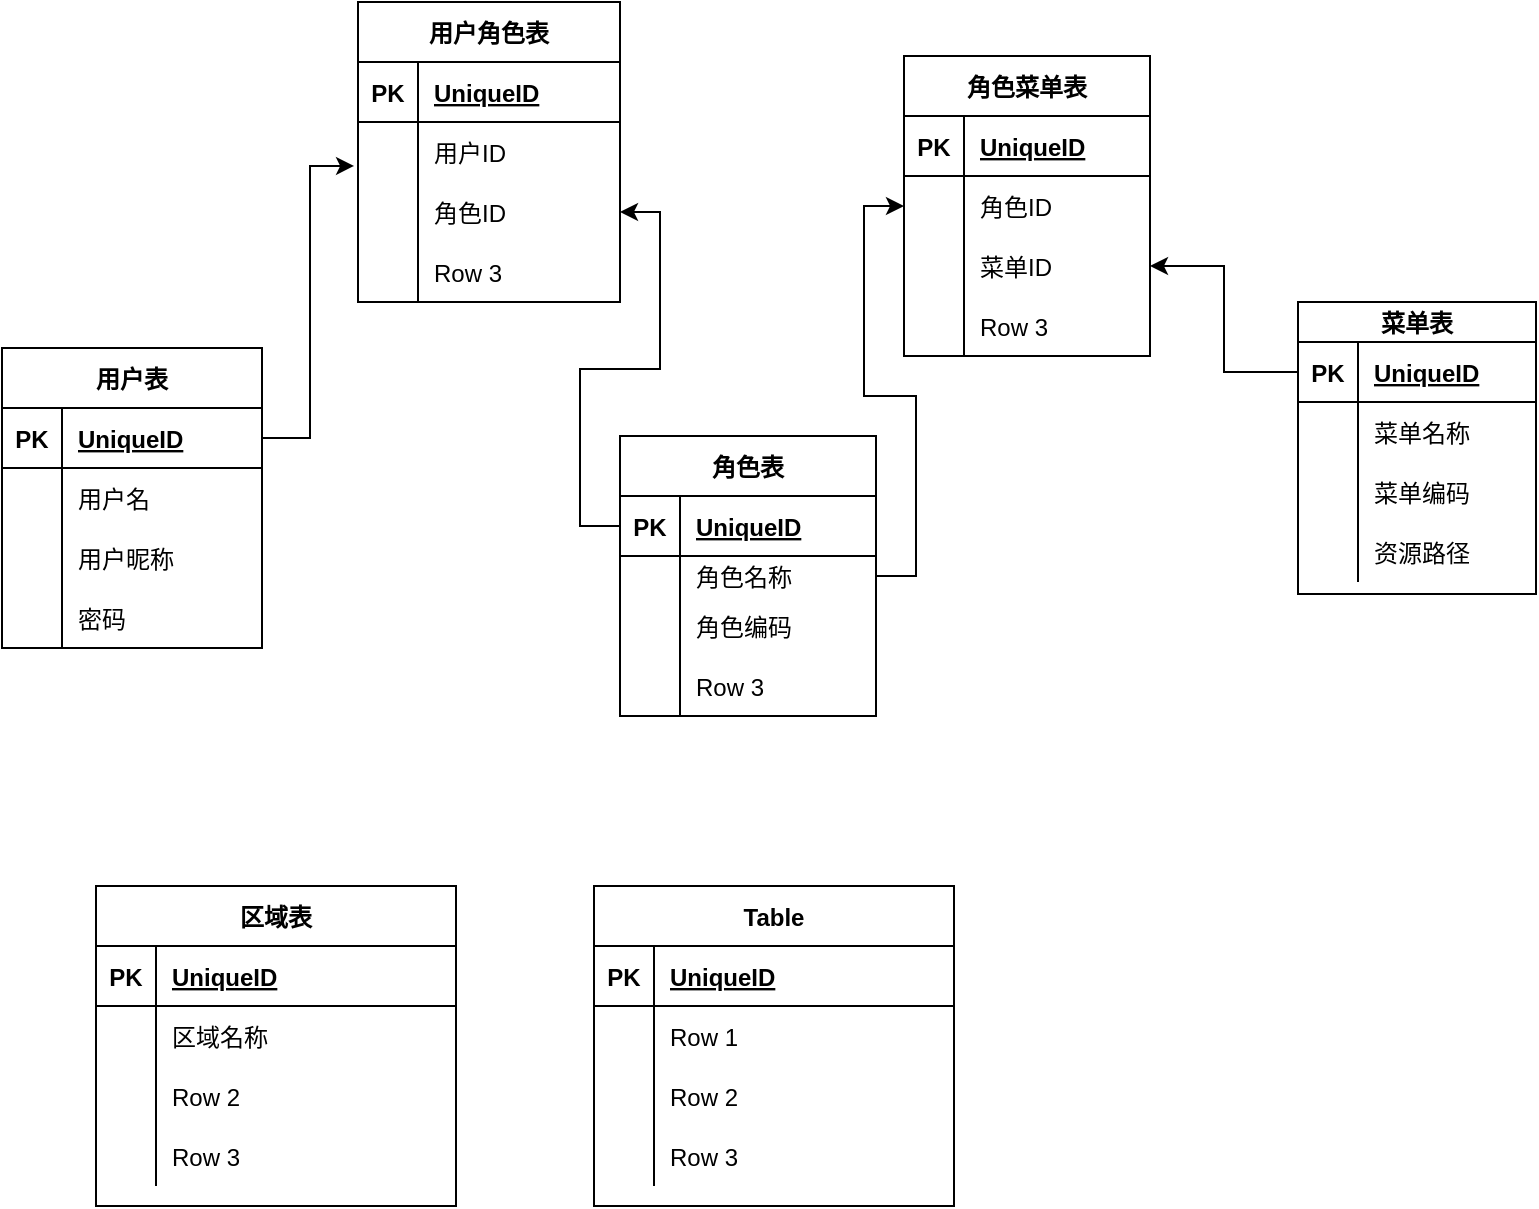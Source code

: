 <mxfile version="20.3.6" type="github"><diagram id="muTHEdJeEeEZlj3Ejdtf" name="NEG协同办公系统数模"><mxGraphModel dx="1422" dy="762" grid="0" gridSize="10" guides="1" tooltips="1" connect="1" arrows="1" fold="1" page="1" pageScale="1" pageWidth="827" pageHeight="1169" math="0" shadow="0"><root><mxCell id="0"/><mxCell id="1" parent="0"/><mxCell id="1t16tO3uuqF2KSlk5Fm9-1" value="用户表" style="shape=table;startSize=30;container=1;collapsible=1;childLayout=tableLayout;fixedRows=1;rowLines=0;fontStyle=1;align=center;resizeLast=1;" vertex="1" parent="1"><mxGeometry x="43" y="195" width="130" height="150" as="geometry"/></mxCell><mxCell id="1t16tO3uuqF2KSlk5Fm9-2" value="" style="shape=tableRow;horizontal=0;startSize=0;swimlaneHead=0;swimlaneBody=0;fillColor=none;collapsible=0;dropTarget=0;points=[[0,0.5],[1,0.5]];portConstraint=eastwest;top=0;left=0;right=0;bottom=1;" vertex="1" parent="1t16tO3uuqF2KSlk5Fm9-1"><mxGeometry y="30" width="130" height="30" as="geometry"/></mxCell><mxCell id="1t16tO3uuqF2KSlk5Fm9-3" value="PK" style="shape=partialRectangle;connectable=0;fillColor=none;top=0;left=0;bottom=0;right=0;fontStyle=1;overflow=hidden;" vertex="1" parent="1t16tO3uuqF2KSlk5Fm9-2"><mxGeometry width="30" height="30" as="geometry"><mxRectangle width="30" height="30" as="alternateBounds"/></mxGeometry></mxCell><mxCell id="1t16tO3uuqF2KSlk5Fm9-4" value="UniqueID" style="shape=partialRectangle;connectable=0;fillColor=none;top=0;left=0;bottom=0;right=0;align=left;spacingLeft=6;fontStyle=5;overflow=hidden;" vertex="1" parent="1t16tO3uuqF2KSlk5Fm9-2"><mxGeometry x="30" width="100" height="30" as="geometry"><mxRectangle width="100" height="30" as="alternateBounds"/></mxGeometry></mxCell><mxCell id="1t16tO3uuqF2KSlk5Fm9-5" value="" style="shape=tableRow;horizontal=0;startSize=0;swimlaneHead=0;swimlaneBody=0;fillColor=none;collapsible=0;dropTarget=0;points=[[0,0.5],[1,0.5]];portConstraint=eastwest;top=0;left=0;right=0;bottom=0;" vertex="1" parent="1t16tO3uuqF2KSlk5Fm9-1"><mxGeometry y="60" width="130" height="30" as="geometry"/></mxCell><mxCell id="1t16tO3uuqF2KSlk5Fm9-6" value="" style="shape=partialRectangle;connectable=0;fillColor=none;top=0;left=0;bottom=0;right=0;editable=1;overflow=hidden;" vertex="1" parent="1t16tO3uuqF2KSlk5Fm9-5"><mxGeometry width="30" height="30" as="geometry"><mxRectangle width="30" height="30" as="alternateBounds"/></mxGeometry></mxCell><mxCell id="1t16tO3uuqF2KSlk5Fm9-7" value="用户名" style="shape=partialRectangle;connectable=0;fillColor=none;top=0;left=0;bottom=0;right=0;align=left;spacingLeft=6;overflow=hidden;" vertex="1" parent="1t16tO3uuqF2KSlk5Fm9-5"><mxGeometry x="30" width="100" height="30" as="geometry"><mxRectangle width="100" height="30" as="alternateBounds"/></mxGeometry></mxCell><mxCell id="1t16tO3uuqF2KSlk5Fm9-8" value="" style="shape=tableRow;horizontal=0;startSize=0;swimlaneHead=0;swimlaneBody=0;fillColor=none;collapsible=0;dropTarget=0;points=[[0,0.5],[1,0.5]];portConstraint=eastwest;top=0;left=0;right=0;bottom=0;" vertex="1" parent="1t16tO3uuqF2KSlk5Fm9-1"><mxGeometry y="90" width="130" height="30" as="geometry"/></mxCell><mxCell id="1t16tO3uuqF2KSlk5Fm9-9" value="" style="shape=partialRectangle;connectable=0;fillColor=none;top=0;left=0;bottom=0;right=0;editable=1;overflow=hidden;" vertex="1" parent="1t16tO3uuqF2KSlk5Fm9-8"><mxGeometry width="30" height="30" as="geometry"><mxRectangle width="30" height="30" as="alternateBounds"/></mxGeometry></mxCell><mxCell id="1t16tO3uuqF2KSlk5Fm9-10" value="用户昵称" style="shape=partialRectangle;connectable=0;fillColor=none;top=0;left=0;bottom=0;right=0;align=left;spacingLeft=6;overflow=hidden;" vertex="1" parent="1t16tO3uuqF2KSlk5Fm9-8"><mxGeometry x="30" width="100" height="30" as="geometry"><mxRectangle width="100" height="30" as="alternateBounds"/></mxGeometry></mxCell><mxCell id="1t16tO3uuqF2KSlk5Fm9-11" value="" style="shape=tableRow;horizontal=0;startSize=0;swimlaneHead=0;swimlaneBody=0;fillColor=none;collapsible=0;dropTarget=0;points=[[0,0.5],[1,0.5]];portConstraint=eastwest;top=0;left=0;right=0;bottom=0;" vertex="1" parent="1t16tO3uuqF2KSlk5Fm9-1"><mxGeometry y="120" width="130" height="30" as="geometry"/></mxCell><mxCell id="1t16tO3uuqF2KSlk5Fm9-12" value="" style="shape=partialRectangle;connectable=0;fillColor=none;top=0;left=0;bottom=0;right=0;editable=1;overflow=hidden;" vertex="1" parent="1t16tO3uuqF2KSlk5Fm9-11"><mxGeometry width="30" height="30" as="geometry"><mxRectangle width="30" height="30" as="alternateBounds"/></mxGeometry></mxCell><mxCell id="1t16tO3uuqF2KSlk5Fm9-13" value="密码" style="shape=partialRectangle;connectable=0;fillColor=none;top=0;left=0;bottom=0;right=0;align=left;spacingLeft=6;overflow=hidden;" vertex="1" parent="1t16tO3uuqF2KSlk5Fm9-11"><mxGeometry x="30" width="100" height="30" as="geometry"><mxRectangle width="100" height="30" as="alternateBounds"/></mxGeometry></mxCell><mxCell id="1t16tO3uuqF2KSlk5Fm9-14" value="角色表" style="shape=table;startSize=30;container=1;collapsible=1;childLayout=tableLayout;fixedRows=1;rowLines=0;fontStyle=1;align=center;resizeLast=1;" vertex="1" parent="1"><mxGeometry x="352" y="239" width="128" height="140" as="geometry"/></mxCell><mxCell id="1t16tO3uuqF2KSlk5Fm9-15" value="" style="shape=tableRow;horizontal=0;startSize=0;swimlaneHead=0;swimlaneBody=0;fillColor=none;collapsible=0;dropTarget=0;points=[[0,0.5],[1,0.5]];portConstraint=eastwest;top=0;left=0;right=0;bottom=1;" vertex="1" parent="1t16tO3uuqF2KSlk5Fm9-14"><mxGeometry y="30" width="128" height="30" as="geometry"/></mxCell><mxCell id="1t16tO3uuqF2KSlk5Fm9-16" value="PK" style="shape=partialRectangle;connectable=0;fillColor=none;top=0;left=0;bottom=0;right=0;fontStyle=1;overflow=hidden;" vertex="1" parent="1t16tO3uuqF2KSlk5Fm9-15"><mxGeometry width="30" height="30" as="geometry"><mxRectangle width="30" height="30" as="alternateBounds"/></mxGeometry></mxCell><mxCell id="1t16tO3uuqF2KSlk5Fm9-17" value="UniqueID" style="shape=partialRectangle;connectable=0;fillColor=none;top=0;left=0;bottom=0;right=0;align=left;spacingLeft=6;fontStyle=5;overflow=hidden;" vertex="1" parent="1t16tO3uuqF2KSlk5Fm9-15"><mxGeometry x="30" width="98" height="30" as="geometry"><mxRectangle width="98" height="30" as="alternateBounds"/></mxGeometry></mxCell><mxCell id="1t16tO3uuqF2KSlk5Fm9-18" value="" style="shape=tableRow;horizontal=0;startSize=0;swimlaneHead=0;swimlaneBody=0;fillColor=none;collapsible=0;dropTarget=0;points=[[0,0.5],[1,0.5]];portConstraint=eastwest;top=0;left=0;right=0;bottom=0;" vertex="1" parent="1t16tO3uuqF2KSlk5Fm9-14"><mxGeometry y="60" width="128" height="20" as="geometry"/></mxCell><mxCell id="1t16tO3uuqF2KSlk5Fm9-19" value="" style="shape=partialRectangle;connectable=0;fillColor=none;top=0;left=0;bottom=0;right=0;editable=1;overflow=hidden;" vertex="1" parent="1t16tO3uuqF2KSlk5Fm9-18"><mxGeometry width="30" height="20" as="geometry"><mxRectangle width="30" height="20" as="alternateBounds"/></mxGeometry></mxCell><mxCell id="1t16tO3uuqF2KSlk5Fm9-20" value="角色名称" style="shape=partialRectangle;connectable=0;fillColor=none;top=0;left=0;bottom=0;right=0;align=left;spacingLeft=6;overflow=hidden;" vertex="1" parent="1t16tO3uuqF2KSlk5Fm9-18"><mxGeometry x="30" width="98" height="20" as="geometry"><mxRectangle width="98" height="20" as="alternateBounds"/></mxGeometry></mxCell><mxCell id="1t16tO3uuqF2KSlk5Fm9-21" value="" style="shape=tableRow;horizontal=0;startSize=0;swimlaneHead=0;swimlaneBody=0;fillColor=none;collapsible=0;dropTarget=0;points=[[0,0.5],[1,0.5]];portConstraint=eastwest;top=0;left=0;right=0;bottom=0;" vertex="1" parent="1t16tO3uuqF2KSlk5Fm9-14"><mxGeometry y="80" width="128" height="30" as="geometry"/></mxCell><mxCell id="1t16tO3uuqF2KSlk5Fm9-22" value="" style="shape=partialRectangle;connectable=0;fillColor=none;top=0;left=0;bottom=0;right=0;editable=1;overflow=hidden;" vertex="1" parent="1t16tO3uuqF2KSlk5Fm9-21"><mxGeometry width="30" height="30" as="geometry"><mxRectangle width="30" height="30" as="alternateBounds"/></mxGeometry></mxCell><mxCell id="1t16tO3uuqF2KSlk5Fm9-23" value="角色编码" style="shape=partialRectangle;connectable=0;fillColor=none;top=0;left=0;bottom=0;right=0;align=left;spacingLeft=6;overflow=hidden;" vertex="1" parent="1t16tO3uuqF2KSlk5Fm9-21"><mxGeometry x="30" width="98" height="30" as="geometry"><mxRectangle width="98" height="30" as="alternateBounds"/></mxGeometry></mxCell><mxCell id="1t16tO3uuqF2KSlk5Fm9-24" value="" style="shape=tableRow;horizontal=0;startSize=0;swimlaneHead=0;swimlaneBody=0;fillColor=none;collapsible=0;dropTarget=0;points=[[0,0.5],[1,0.5]];portConstraint=eastwest;top=0;left=0;right=0;bottom=0;" vertex="1" parent="1t16tO3uuqF2KSlk5Fm9-14"><mxGeometry y="110" width="128" height="30" as="geometry"/></mxCell><mxCell id="1t16tO3uuqF2KSlk5Fm9-25" value="" style="shape=partialRectangle;connectable=0;fillColor=none;top=0;left=0;bottom=0;right=0;editable=1;overflow=hidden;" vertex="1" parent="1t16tO3uuqF2KSlk5Fm9-24"><mxGeometry width="30" height="30" as="geometry"><mxRectangle width="30" height="30" as="alternateBounds"/></mxGeometry></mxCell><mxCell id="1t16tO3uuqF2KSlk5Fm9-26" value="Row 3" style="shape=partialRectangle;connectable=0;fillColor=none;top=0;left=0;bottom=0;right=0;align=left;spacingLeft=6;overflow=hidden;" vertex="1" parent="1t16tO3uuqF2KSlk5Fm9-24"><mxGeometry x="30" width="98" height="30" as="geometry"><mxRectangle width="98" height="30" as="alternateBounds"/></mxGeometry></mxCell><mxCell id="1t16tO3uuqF2KSlk5Fm9-27" value="菜单表" style="shape=table;startSize=20;container=1;collapsible=1;childLayout=tableLayout;fixedRows=1;rowLines=0;fontStyle=1;align=center;resizeLast=1;" vertex="1" parent="1"><mxGeometry x="691" y="172" width="119" height="146" as="geometry"/></mxCell><mxCell id="1t16tO3uuqF2KSlk5Fm9-28" value="" style="shape=tableRow;horizontal=0;startSize=0;swimlaneHead=0;swimlaneBody=0;fillColor=none;collapsible=0;dropTarget=0;points=[[0,0.5],[1,0.5]];portConstraint=eastwest;top=0;left=0;right=0;bottom=1;" vertex="1" parent="1t16tO3uuqF2KSlk5Fm9-27"><mxGeometry y="20" width="119" height="30" as="geometry"/></mxCell><mxCell id="1t16tO3uuqF2KSlk5Fm9-29" value="PK" style="shape=partialRectangle;connectable=0;fillColor=none;top=0;left=0;bottom=0;right=0;fontStyle=1;overflow=hidden;" vertex="1" parent="1t16tO3uuqF2KSlk5Fm9-28"><mxGeometry width="30" height="30" as="geometry"><mxRectangle width="30" height="30" as="alternateBounds"/></mxGeometry></mxCell><mxCell id="1t16tO3uuqF2KSlk5Fm9-30" value="UniqueID" style="shape=partialRectangle;connectable=0;fillColor=none;top=0;left=0;bottom=0;right=0;align=left;spacingLeft=6;fontStyle=5;overflow=hidden;" vertex="1" parent="1t16tO3uuqF2KSlk5Fm9-28"><mxGeometry x="30" width="89" height="30" as="geometry"><mxRectangle width="89" height="30" as="alternateBounds"/></mxGeometry></mxCell><mxCell id="1t16tO3uuqF2KSlk5Fm9-31" value="" style="shape=tableRow;horizontal=0;startSize=0;swimlaneHead=0;swimlaneBody=0;fillColor=none;collapsible=0;dropTarget=0;points=[[0,0.5],[1,0.5]];portConstraint=eastwest;top=0;left=0;right=0;bottom=0;" vertex="1" parent="1t16tO3uuqF2KSlk5Fm9-27"><mxGeometry y="50" width="119" height="30" as="geometry"/></mxCell><mxCell id="1t16tO3uuqF2KSlk5Fm9-32" value="" style="shape=partialRectangle;connectable=0;fillColor=none;top=0;left=0;bottom=0;right=0;editable=1;overflow=hidden;" vertex="1" parent="1t16tO3uuqF2KSlk5Fm9-31"><mxGeometry width="30" height="30" as="geometry"><mxRectangle width="30" height="30" as="alternateBounds"/></mxGeometry></mxCell><mxCell id="1t16tO3uuqF2KSlk5Fm9-33" value="菜单名称" style="shape=partialRectangle;connectable=0;fillColor=none;top=0;left=0;bottom=0;right=0;align=left;spacingLeft=6;overflow=hidden;" vertex="1" parent="1t16tO3uuqF2KSlk5Fm9-31"><mxGeometry x="30" width="89" height="30" as="geometry"><mxRectangle width="89" height="30" as="alternateBounds"/></mxGeometry></mxCell><mxCell id="1t16tO3uuqF2KSlk5Fm9-34" value="" style="shape=tableRow;horizontal=0;startSize=0;swimlaneHead=0;swimlaneBody=0;fillColor=none;collapsible=0;dropTarget=0;points=[[0,0.5],[1,0.5]];portConstraint=eastwest;top=0;left=0;right=0;bottom=0;" vertex="1" parent="1t16tO3uuqF2KSlk5Fm9-27"><mxGeometry y="80" width="119" height="30" as="geometry"/></mxCell><mxCell id="1t16tO3uuqF2KSlk5Fm9-35" value="" style="shape=partialRectangle;connectable=0;fillColor=none;top=0;left=0;bottom=0;right=0;editable=1;overflow=hidden;" vertex="1" parent="1t16tO3uuqF2KSlk5Fm9-34"><mxGeometry width="30" height="30" as="geometry"><mxRectangle width="30" height="30" as="alternateBounds"/></mxGeometry></mxCell><mxCell id="1t16tO3uuqF2KSlk5Fm9-36" value="菜单编码" style="shape=partialRectangle;connectable=0;fillColor=none;top=0;left=0;bottom=0;right=0;align=left;spacingLeft=6;overflow=hidden;" vertex="1" parent="1t16tO3uuqF2KSlk5Fm9-34"><mxGeometry x="30" width="89" height="30" as="geometry"><mxRectangle width="89" height="30" as="alternateBounds"/></mxGeometry></mxCell><mxCell id="1t16tO3uuqF2KSlk5Fm9-37" value="" style="shape=tableRow;horizontal=0;startSize=0;swimlaneHead=0;swimlaneBody=0;fillColor=none;collapsible=0;dropTarget=0;points=[[0,0.5],[1,0.5]];portConstraint=eastwest;top=0;left=0;right=0;bottom=0;" vertex="1" parent="1t16tO3uuqF2KSlk5Fm9-27"><mxGeometry y="110" width="119" height="30" as="geometry"/></mxCell><mxCell id="1t16tO3uuqF2KSlk5Fm9-38" value="" style="shape=partialRectangle;connectable=0;fillColor=none;top=0;left=0;bottom=0;right=0;editable=1;overflow=hidden;" vertex="1" parent="1t16tO3uuqF2KSlk5Fm9-37"><mxGeometry width="30" height="30" as="geometry"><mxRectangle width="30" height="30" as="alternateBounds"/></mxGeometry></mxCell><mxCell id="1t16tO3uuqF2KSlk5Fm9-39" value="资源路径" style="shape=partialRectangle;connectable=0;fillColor=none;top=0;left=0;bottom=0;right=0;align=left;spacingLeft=6;overflow=hidden;" vertex="1" parent="1t16tO3uuqF2KSlk5Fm9-37"><mxGeometry x="30" width="89" height="30" as="geometry"><mxRectangle width="89" height="30" as="alternateBounds"/></mxGeometry></mxCell><mxCell id="1t16tO3uuqF2KSlk5Fm9-40" value="用户角色表" style="shape=table;startSize=30;container=1;collapsible=1;childLayout=tableLayout;fixedRows=1;rowLines=0;fontStyle=1;align=center;resizeLast=1;" vertex="1" parent="1"><mxGeometry x="221" y="22" width="131" height="150" as="geometry"/></mxCell><mxCell id="1t16tO3uuqF2KSlk5Fm9-41" value="" style="shape=tableRow;horizontal=0;startSize=0;swimlaneHead=0;swimlaneBody=0;fillColor=none;collapsible=0;dropTarget=0;points=[[0,0.5],[1,0.5]];portConstraint=eastwest;top=0;left=0;right=0;bottom=1;" vertex="1" parent="1t16tO3uuqF2KSlk5Fm9-40"><mxGeometry y="30" width="131" height="30" as="geometry"/></mxCell><mxCell id="1t16tO3uuqF2KSlk5Fm9-42" value="PK" style="shape=partialRectangle;connectable=0;fillColor=none;top=0;left=0;bottom=0;right=0;fontStyle=1;overflow=hidden;" vertex="1" parent="1t16tO3uuqF2KSlk5Fm9-41"><mxGeometry width="30" height="30" as="geometry"><mxRectangle width="30" height="30" as="alternateBounds"/></mxGeometry></mxCell><mxCell id="1t16tO3uuqF2KSlk5Fm9-43" value="UniqueID" style="shape=partialRectangle;connectable=0;fillColor=none;top=0;left=0;bottom=0;right=0;align=left;spacingLeft=6;fontStyle=5;overflow=hidden;" vertex="1" parent="1t16tO3uuqF2KSlk5Fm9-41"><mxGeometry x="30" width="101" height="30" as="geometry"><mxRectangle width="101" height="30" as="alternateBounds"/></mxGeometry></mxCell><mxCell id="1t16tO3uuqF2KSlk5Fm9-44" value="" style="shape=tableRow;horizontal=0;startSize=0;swimlaneHead=0;swimlaneBody=0;fillColor=none;collapsible=0;dropTarget=0;points=[[0,0.5],[1,0.5]];portConstraint=eastwest;top=0;left=0;right=0;bottom=0;" vertex="1" parent="1t16tO3uuqF2KSlk5Fm9-40"><mxGeometry y="60" width="131" height="30" as="geometry"/></mxCell><mxCell id="1t16tO3uuqF2KSlk5Fm9-45" value="" style="shape=partialRectangle;connectable=0;fillColor=none;top=0;left=0;bottom=0;right=0;editable=1;overflow=hidden;" vertex="1" parent="1t16tO3uuqF2KSlk5Fm9-44"><mxGeometry width="30" height="30" as="geometry"><mxRectangle width="30" height="30" as="alternateBounds"/></mxGeometry></mxCell><mxCell id="1t16tO3uuqF2KSlk5Fm9-46" value="用户ID" style="shape=partialRectangle;connectable=0;fillColor=none;top=0;left=0;bottom=0;right=0;align=left;spacingLeft=6;overflow=hidden;" vertex="1" parent="1t16tO3uuqF2KSlk5Fm9-44"><mxGeometry x="30" width="101" height="30" as="geometry"><mxRectangle width="101" height="30" as="alternateBounds"/></mxGeometry></mxCell><mxCell id="1t16tO3uuqF2KSlk5Fm9-47" value="" style="shape=tableRow;horizontal=0;startSize=0;swimlaneHead=0;swimlaneBody=0;fillColor=none;collapsible=0;dropTarget=0;points=[[0,0.5],[1,0.5]];portConstraint=eastwest;top=0;left=0;right=0;bottom=0;" vertex="1" parent="1t16tO3uuqF2KSlk5Fm9-40"><mxGeometry y="90" width="131" height="30" as="geometry"/></mxCell><mxCell id="1t16tO3uuqF2KSlk5Fm9-48" value="" style="shape=partialRectangle;connectable=0;fillColor=none;top=0;left=0;bottom=0;right=0;editable=1;overflow=hidden;" vertex="1" parent="1t16tO3uuqF2KSlk5Fm9-47"><mxGeometry width="30" height="30" as="geometry"><mxRectangle width="30" height="30" as="alternateBounds"/></mxGeometry></mxCell><mxCell id="1t16tO3uuqF2KSlk5Fm9-49" value="角色ID" style="shape=partialRectangle;connectable=0;fillColor=none;top=0;left=0;bottom=0;right=0;align=left;spacingLeft=6;overflow=hidden;" vertex="1" parent="1t16tO3uuqF2KSlk5Fm9-47"><mxGeometry x="30" width="101" height="30" as="geometry"><mxRectangle width="101" height="30" as="alternateBounds"/></mxGeometry></mxCell><mxCell id="1t16tO3uuqF2KSlk5Fm9-50" value="" style="shape=tableRow;horizontal=0;startSize=0;swimlaneHead=0;swimlaneBody=0;fillColor=none;collapsible=0;dropTarget=0;points=[[0,0.5],[1,0.5]];portConstraint=eastwest;top=0;left=0;right=0;bottom=0;" vertex="1" parent="1t16tO3uuqF2KSlk5Fm9-40"><mxGeometry y="120" width="131" height="30" as="geometry"/></mxCell><mxCell id="1t16tO3uuqF2KSlk5Fm9-51" value="" style="shape=partialRectangle;connectable=0;fillColor=none;top=0;left=0;bottom=0;right=0;editable=1;overflow=hidden;" vertex="1" parent="1t16tO3uuqF2KSlk5Fm9-50"><mxGeometry width="30" height="30" as="geometry"><mxRectangle width="30" height="30" as="alternateBounds"/></mxGeometry></mxCell><mxCell id="1t16tO3uuqF2KSlk5Fm9-52" value="Row 3" style="shape=partialRectangle;connectable=0;fillColor=none;top=0;left=0;bottom=0;right=0;align=left;spacingLeft=6;overflow=hidden;" vertex="1" parent="1t16tO3uuqF2KSlk5Fm9-50"><mxGeometry x="30" width="101" height="30" as="geometry"><mxRectangle width="101" height="30" as="alternateBounds"/></mxGeometry></mxCell><mxCell id="1t16tO3uuqF2KSlk5Fm9-53" value="角色菜单表" style="shape=table;startSize=30;container=1;collapsible=1;childLayout=tableLayout;fixedRows=1;rowLines=0;fontStyle=1;align=center;resizeLast=1;" vertex="1" parent="1"><mxGeometry x="494" y="49" width="123" height="150" as="geometry"/></mxCell><mxCell id="1t16tO3uuqF2KSlk5Fm9-54" value="" style="shape=tableRow;horizontal=0;startSize=0;swimlaneHead=0;swimlaneBody=0;fillColor=none;collapsible=0;dropTarget=0;points=[[0,0.5],[1,0.5]];portConstraint=eastwest;top=0;left=0;right=0;bottom=1;" vertex="1" parent="1t16tO3uuqF2KSlk5Fm9-53"><mxGeometry y="30" width="123" height="30" as="geometry"/></mxCell><mxCell id="1t16tO3uuqF2KSlk5Fm9-55" value="PK" style="shape=partialRectangle;connectable=0;fillColor=none;top=0;left=0;bottom=0;right=0;fontStyle=1;overflow=hidden;" vertex="1" parent="1t16tO3uuqF2KSlk5Fm9-54"><mxGeometry width="30" height="30" as="geometry"><mxRectangle width="30" height="30" as="alternateBounds"/></mxGeometry></mxCell><mxCell id="1t16tO3uuqF2KSlk5Fm9-56" value="UniqueID" style="shape=partialRectangle;connectable=0;fillColor=none;top=0;left=0;bottom=0;right=0;align=left;spacingLeft=6;fontStyle=5;overflow=hidden;" vertex="1" parent="1t16tO3uuqF2KSlk5Fm9-54"><mxGeometry x="30" width="93" height="30" as="geometry"><mxRectangle width="93" height="30" as="alternateBounds"/></mxGeometry></mxCell><mxCell id="1t16tO3uuqF2KSlk5Fm9-57" value="" style="shape=tableRow;horizontal=0;startSize=0;swimlaneHead=0;swimlaneBody=0;fillColor=none;collapsible=0;dropTarget=0;points=[[0,0.5],[1,0.5]];portConstraint=eastwest;top=0;left=0;right=0;bottom=0;" vertex="1" parent="1t16tO3uuqF2KSlk5Fm9-53"><mxGeometry y="60" width="123" height="30" as="geometry"/></mxCell><mxCell id="1t16tO3uuqF2KSlk5Fm9-58" value="" style="shape=partialRectangle;connectable=0;fillColor=none;top=0;left=0;bottom=0;right=0;editable=1;overflow=hidden;" vertex="1" parent="1t16tO3uuqF2KSlk5Fm9-57"><mxGeometry width="30" height="30" as="geometry"><mxRectangle width="30" height="30" as="alternateBounds"/></mxGeometry></mxCell><mxCell id="1t16tO3uuqF2KSlk5Fm9-59" value="角色ID" style="shape=partialRectangle;connectable=0;fillColor=none;top=0;left=0;bottom=0;right=0;align=left;spacingLeft=6;overflow=hidden;" vertex="1" parent="1t16tO3uuqF2KSlk5Fm9-57"><mxGeometry x="30" width="93" height="30" as="geometry"><mxRectangle width="93" height="30" as="alternateBounds"/></mxGeometry></mxCell><mxCell id="1t16tO3uuqF2KSlk5Fm9-60" value="" style="shape=tableRow;horizontal=0;startSize=0;swimlaneHead=0;swimlaneBody=0;fillColor=none;collapsible=0;dropTarget=0;points=[[0,0.5],[1,0.5]];portConstraint=eastwest;top=0;left=0;right=0;bottom=0;" vertex="1" parent="1t16tO3uuqF2KSlk5Fm9-53"><mxGeometry y="90" width="123" height="30" as="geometry"/></mxCell><mxCell id="1t16tO3uuqF2KSlk5Fm9-61" value="" style="shape=partialRectangle;connectable=0;fillColor=none;top=0;left=0;bottom=0;right=0;editable=1;overflow=hidden;" vertex="1" parent="1t16tO3uuqF2KSlk5Fm9-60"><mxGeometry width="30" height="30" as="geometry"><mxRectangle width="30" height="30" as="alternateBounds"/></mxGeometry></mxCell><mxCell id="1t16tO3uuqF2KSlk5Fm9-62" value="菜单ID" style="shape=partialRectangle;connectable=0;fillColor=none;top=0;left=0;bottom=0;right=0;align=left;spacingLeft=6;overflow=hidden;" vertex="1" parent="1t16tO3uuqF2KSlk5Fm9-60"><mxGeometry x="30" width="93" height="30" as="geometry"><mxRectangle width="93" height="30" as="alternateBounds"/></mxGeometry></mxCell><mxCell id="1t16tO3uuqF2KSlk5Fm9-63" value="" style="shape=tableRow;horizontal=0;startSize=0;swimlaneHead=0;swimlaneBody=0;fillColor=none;collapsible=0;dropTarget=0;points=[[0,0.5],[1,0.5]];portConstraint=eastwest;top=0;left=0;right=0;bottom=0;" vertex="1" parent="1t16tO3uuqF2KSlk5Fm9-53"><mxGeometry y="120" width="123" height="30" as="geometry"/></mxCell><mxCell id="1t16tO3uuqF2KSlk5Fm9-64" value="" style="shape=partialRectangle;connectable=0;fillColor=none;top=0;left=0;bottom=0;right=0;editable=1;overflow=hidden;" vertex="1" parent="1t16tO3uuqF2KSlk5Fm9-63"><mxGeometry width="30" height="30" as="geometry"><mxRectangle width="30" height="30" as="alternateBounds"/></mxGeometry></mxCell><mxCell id="1t16tO3uuqF2KSlk5Fm9-65" value="Row 3" style="shape=partialRectangle;connectable=0;fillColor=none;top=0;left=0;bottom=0;right=0;align=left;spacingLeft=6;overflow=hidden;" vertex="1" parent="1t16tO3uuqF2KSlk5Fm9-63"><mxGeometry x="30" width="93" height="30" as="geometry"><mxRectangle width="93" height="30" as="alternateBounds"/></mxGeometry></mxCell><mxCell id="1t16tO3uuqF2KSlk5Fm9-66" style="edgeStyle=orthogonalEdgeStyle;rounded=0;orthogonalLoop=1;jettySize=auto;html=1;entryX=-0.015;entryY=0.733;entryDx=0;entryDy=0;entryPerimeter=0;" edge="1" parent="1" source="1t16tO3uuqF2KSlk5Fm9-2" target="1t16tO3uuqF2KSlk5Fm9-44"><mxGeometry relative="1" as="geometry"/></mxCell><mxCell id="1t16tO3uuqF2KSlk5Fm9-67" style="edgeStyle=orthogonalEdgeStyle;rounded=0;orthogonalLoop=1;jettySize=auto;html=1;" edge="1" parent="1" source="1t16tO3uuqF2KSlk5Fm9-15" target="1t16tO3uuqF2KSlk5Fm9-47"><mxGeometry relative="1" as="geometry"/></mxCell><mxCell id="1t16tO3uuqF2KSlk5Fm9-68" style="edgeStyle=orthogonalEdgeStyle;rounded=0;orthogonalLoop=1;jettySize=auto;html=1;entryX=0;entryY=0.5;entryDx=0;entryDy=0;" edge="1" parent="1" source="1t16tO3uuqF2KSlk5Fm9-18" target="1t16tO3uuqF2KSlk5Fm9-57"><mxGeometry relative="1" as="geometry"/></mxCell><mxCell id="1t16tO3uuqF2KSlk5Fm9-69" style="edgeStyle=orthogonalEdgeStyle;rounded=0;orthogonalLoop=1;jettySize=auto;html=1;entryX=1;entryY=0.5;entryDx=0;entryDy=0;" edge="1" parent="1" source="1t16tO3uuqF2KSlk5Fm9-28" target="1t16tO3uuqF2KSlk5Fm9-60"><mxGeometry relative="1" as="geometry"/></mxCell><mxCell id="1t16tO3uuqF2KSlk5Fm9-70" value="区域表" style="shape=table;startSize=30;container=1;collapsible=1;childLayout=tableLayout;fixedRows=1;rowLines=0;fontStyle=1;align=center;resizeLast=1;" vertex="1" parent="1"><mxGeometry x="90" y="464" width="180" height="160" as="geometry"/></mxCell><mxCell id="1t16tO3uuqF2KSlk5Fm9-71" value="" style="shape=tableRow;horizontal=0;startSize=0;swimlaneHead=0;swimlaneBody=0;fillColor=none;collapsible=0;dropTarget=0;points=[[0,0.5],[1,0.5]];portConstraint=eastwest;top=0;left=0;right=0;bottom=1;" vertex="1" parent="1t16tO3uuqF2KSlk5Fm9-70"><mxGeometry y="30" width="180" height="30" as="geometry"/></mxCell><mxCell id="1t16tO3uuqF2KSlk5Fm9-72" value="PK" style="shape=partialRectangle;connectable=0;fillColor=none;top=0;left=0;bottom=0;right=0;fontStyle=1;overflow=hidden;" vertex="1" parent="1t16tO3uuqF2KSlk5Fm9-71"><mxGeometry width="30" height="30" as="geometry"><mxRectangle width="30" height="30" as="alternateBounds"/></mxGeometry></mxCell><mxCell id="1t16tO3uuqF2KSlk5Fm9-73" value="UniqueID" style="shape=partialRectangle;connectable=0;fillColor=none;top=0;left=0;bottom=0;right=0;align=left;spacingLeft=6;fontStyle=5;overflow=hidden;" vertex="1" parent="1t16tO3uuqF2KSlk5Fm9-71"><mxGeometry x="30" width="150" height="30" as="geometry"><mxRectangle width="150" height="30" as="alternateBounds"/></mxGeometry></mxCell><mxCell id="1t16tO3uuqF2KSlk5Fm9-74" value="" style="shape=tableRow;horizontal=0;startSize=0;swimlaneHead=0;swimlaneBody=0;fillColor=none;collapsible=0;dropTarget=0;points=[[0,0.5],[1,0.5]];portConstraint=eastwest;top=0;left=0;right=0;bottom=0;" vertex="1" parent="1t16tO3uuqF2KSlk5Fm9-70"><mxGeometry y="60" width="180" height="30" as="geometry"/></mxCell><mxCell id="1t16tO3uuqF2KSlk5Fm9-75" value="" style="shape=partialRectangle;connectable=0;fillColor=none;top=0;left=0;bottom=0;right=0;editable=1;overflow=hidden;" vertex="1" parent="1t16tO3uuqF2KSlk5Fm9-74"><mxGeometry width="30" height="30" as="geometry"><mxRectangle width="30" height="30" as="alternateBounds"/></mxGeometry></mxCell><mxCell id="1t16tO3uuqF2KSlk5Fm9-76" value="区域名称" style="shape=partialRectangle;connectable=0;fillColor=none;top=0;left=0;bottom=0;right=0;align=left;spacingLeft=6;overflow=hidden;" vertex="1" parent="1t16tO3uuqF2KSlk5Fm9-74"><mxGeometry x="30" width="150" height="30" as="geometry"><mxRectangle width="150" height="30" as="alternateBounds"/></mxGeometry></mxCell><mxCell id="1t16tO3uuqF2KSlk5Fm9-77" value="" style="shape=tableRow;horizontal=0;startSize=0;swimlaneHead=0;swimlaneBody=0;fillColor=none;collapsible=0;dropTarget=0;points=[[0,0.5],[1,0.5]];portConstraint=eastwest;top=0;left=0;right=0;bottom=0;" vertex="1" parent="1t16tO3uuqF2KSlk5Fm9-70"><mxGeometry y="90" width="180" height="30" as="geometry"/></mxCell><mxCell id="1t16tO3uuqF2KSlk5Fm9-78" value="" style="shape=partialRectangle;connectable=0;fillColor=none;top=0;left=0;bottom=0;right=0;editable=1;overflow=hidden;" vertex="1" parent="1t16tO3uuqF2KSlk5Fm9-77"><mxGeometry width="30" height="30" as="geometry"><mxRectangle width="30" height="30" as="alternateBounds"/></mxGeometry></mxCell><mxCell id="1t16tO3uuqF2KSlk5Fm9-79" value="Row 2" style="shape=partialRectangle;connectable=0;fillColor=none;top=0;left=0;bottom=0;right=0;align=left;spacingLeft=6;overflow=hidden;" vertex="1" parent="1t16tO3uuqF2KSlk5Fm9-77"><mxGeometry x="30" width="150" height="30" as="geometry"><mxRectangle width="150" height="30" as="alternateBounds"/></mxGeometry></mxCell><mxCell id="1t16tO3uuqF2KSlk5Fm9-80" value="" style="shape=tableRow;horizontal=0;startSize=0;swimlaneHead=0;swimlaneBody=0;fillColor=none;collapsible=0;dropTarget=0;points=[[0,0.5],[1,0.5]];portConstraint=eastwest;top=0;left=0;right=0;bottom=0;" vertex="1" parent="1t16tO3uuqF2KSlk5Fm9-70"><mxGeometry y="120" width="180" height="30" as="geometry"/></mxCell><mxCell id="1t16tO3uuqF2KSlk5Fm9-81" value="" style="shape=partialRectangle;connectable=0;fillColor=none;top=0;left=0;bottom=0;right=0;editable=1;overflow=hidden;" vertex="1" parent="1t16tO3uuqF2KSlk5Fm9-80"><mxGeometry width="30" height="30" as="geometry"><mxRectangle width="30" height="30" as="alternateBounds"/></mxGeometry></mxCell><mxCell id="1t16tO3uuqF2KSlk5Fm9-82" value="Row 3" style="shape=partialRectangle;connectable=0;fillColor=none;top=0;left=0;bottom=0;right=0;align=left;spacingLeft=6;overflow=hidden;" vertex="1" parent="1t16tO3uuqF2KSlk5Fm9-80"><mxGeometry x="30" width="150" height="30" as="geometry"><mxRectangle width="150" height="30" as="alternateBounds"/></mxGeometry></mxCell><mxCell id="1t16tO3uuqF2KSlk5Fm9-83" value="Table" style="shape=table;startSize=30;container=1;collapsible=1;childLayout=tableLayout;fixedRows=1;rowLines=0;fontStyle=1;align=center;resizeLast=1;" vertex="1" parent="1"><mxGeometry x="339" y="464" width="180" height="160" as="geometry"/></mxCell><mxCell id="1t16tO3uuqF2KSlk5Fm9-84" value="" style="shape=tableRow;horizontal=0;startSize=0;swimlaneHead=0;swimlaneBody=0;fillColor=none;collapsible=0;dropTarget=0;points=[[0,0.5],[1,0.5]];portConstraint=eastwest;top=0;left=0;right=0;bottom=1;" vertex="1" parent="1t16tO3uuqF2KSlk5Fm9-83"><mxGeometry y="30" width="180" height="30" as="geometry"/></mxCell><mxCell id="1t16tO3uuqF2KSlk5Fm9-85" value="PK" style="shape=partialRectangle;connectable=0;fillColor=none;top=0;left=0;bottom=0;right=0;fontStyle=1;overflow=hidden;" vertex="1" parent="1t16tO3uuqF2KSlk5Fm9-84"><mxGeometry width="30" height="30" as="geometry"><mxRectangle width="30" height="30" as="alternateBounds"/></mxGeometry></mxCell><mxCell id="1t16tO3uuqF2KSlk5Fm9-86" value="UniqueID" style="shape=partialRectangle;connectable=0;fillColor=none;top=0;left=0;bottom=0;right=0;align=left;spacingLeft=6;fontStyle=5;overflow=hidden;" vertex="1" parent="1t16tO3uuqF2KSlk5Fm9-84"><mxGeometry x="30" width="150" height="30" as="geometry"><mxRectangle width="150" height="30" as="alternateBounds"/></mxGeometry></mxCell><mxCell id="1t16tO3uuqF2KSlk5Fm9-87" value="" style="shape=tableRow;horizontal=0;startSize=0;swimlaneHead=0;swimlaneBody=0;fillColor=none;collapsible=0;dropTarget=0;points=[[0,0.5],[1,0.5]];portConstraint=eastwest;top=0;left=0;right=0;bottom=0;" vertex="1" parent="1t16tO3uuqF2KSlk5Fm9-83"><mxGeometry y="60" width="180" height="30" as="geometry"/></mxCell><mxCell id="1t16tO3uuqF2KSlk5Fm9-88" value="" style="shape=partialRectangle;connectable=0;fillColor=none;top=0;left=0;bottom=0;right=0;editable=1;overflow=hidden;" vertex="1" parent="1t16tO3uuqF2KSlk5Fm9-87"><mxGeometry width="30" height="30" as="geometry"><mxRectangle width="30" height="30" as="alternateBounds"/></mxGeometry></mxCell><mxCell id="1t16tO3uuqF2KSlk5Fm9-89" value="Row 1" style="shape=partialRectangle;connectable=0;fillColor=none;top=0;left=0;bottom=0;right=0;align=left;spacingLeft=6;overflow=hidden;" vertex="1" parent="1t16tO3uuqF2KSlk5Fm9-87"><mxGeometry x="30" width="150" height="30" as="geometry"><mxRectangle width="150" height="30" as="alternateBounds"/></mxGeometry></mxCell><mxCell id="1t16tO3uuqF2KSlk5Fm9-90" value="" style="shape=tableRow;horizontal=0;startSize=0;swimlaneHead=0;swimlaneBody=0;fillColor=none;collapsible=0;dropTarget=0;points=[[0,0.5],[1,0.5]];portConstraint=eastwest;top=0;left=0;right=0;bottom=0;" vertex="1" parent="1t16tO3uuqF2KSlk5Fm9-83"><mxGeometry y="90" width="180" height="30" as="geometry"/></mxCell><mxCell id="1t16tO3uuqF2KSlk5Fm9-91" value="" style="shape=partialRectangle;connectable=0;fillColor=none;top=0;left=0;bottom=0;right=0;editable=1;overflow=hidden;" vertex="1" parent="1t16tO3uuqF2KSlk5Fm9-90"><mxGeometry width="30" height="30" as="geometry"><mxRectangle width="30" height="30" as="alternateBounds"/></mxGeometry></mxCell><mxCell id="1t16tO3uuqF2KSlk5Fm9-92" value="Row 2" style="shape=partialRectangle;connectable=0;fillColor=none;top=0;left=0;bottom=0;right=0;align=left;spacingLeft=6;overflow=hidden;" vertex="1" parent="1t16tO3uuqF2KSlk5Fm9-90"><mxGeometry x="30" width="150" height="30" as="geometry"><mxRectangle width="150" height="30" as="alternateBounds"/></mxGeometry></mxCell><mxCell id="1t16tO3uuqF2KSlk5Fm9-93" value="" style="shape=tableRow;horizontal=0;startSize=0;swimlaneHead=0;swimlaneBody=0;fillColor=none;collapsible=0;dropTarget=0;points=[[0,0.5],[1,0.5]];portConstraint=eastwest;top=0;left=0;right=0;bottom=0;" vertex="1" parent="1t16tO3uuqF2KSlk5Fm9-83"><mxGeometry y="120" width="180" height="30" as="geometry"/></mxCell><mxCell id="1t16tO3uuqF2KSlk5Fm9-94" value="" style="shape=partialRectangle;connectable=0;fillColor=none;top=0;left=0;bottom=0;right=0;editable=1;overflow=hidden;" vertex="1" parent="1t16tO3uuqF2KSlk5Fm9-93"><mxGeometry width="30" height="30" as="geometry"><mxRectangle width="30" height="30" as="alternateBounds"/></mxGeometry></mxCell><mxCell id="1t16tO3uuqF2KSlk5Fm9-95" value="Row 3" style="shape=partialRectangle;connectable=0;fillColor=none;top=0;left=0;bottom=0;right=0;align=left;spacingLeft=6;overflow=hidden;" vertex="1" parent="1t16tO3uuqF2KSlk5Fm9-93"><mxGeometry x="30" width="150" height="30" as="geometry"><mxRectangle width="150" height="30" as="alternateBounds"/></mxGeometry></mxCell></root></mxGraphModel></diagram></mxfile>